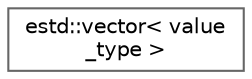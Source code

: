 digraph "Graphical Class Hierarchy"
{
 // LATEX_PDF_SIZE
  bgcolor="transparent";
  edge [fontname=Helvetica,fontsize=10,labelfontname=Helvetica,labelfontsize=10];
  node [fontname=Helvetica,fontsize=10,shape=box,height=0.2,width=0.4];
  rankdir="LR";
  Node0 [id="Node000000",label="estd::vector\< value\l_type \>",height=0.2,width=0.4,color="grey40", fillcolor="white", style="filled",URL="$d2/d9f/classestd_1_1vector.html",tooltip=" "];
}
